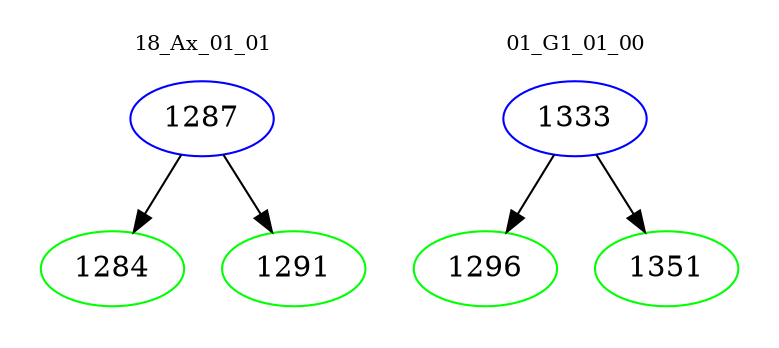 digraph{
subgraph cluster_0 {
color = white
label = "18_Ax_01_01";
fontsize=10;
T0_1287 [label="1287", color="blue"]
T0_1287 -> T0_1284 [color="black"]
T0_1284 [label="1284", color="green"]
T0_1287 -> T0_1291 [color="black"]
T0_1291 [label="1291", color="green"]
}
subgraph cluster_1 {
color = white
label = "01_G1_01_00";
fontsize=10;
T1_1333 [label="1333", color="blue"]
T1_1333 -> T1_1296 [color="black"]
T1_1296 [label="1296", color="green"]
T1_1333 -> T1_1351 [color="black"]
T1_1351 [label="1351", color="green"]
}
}
